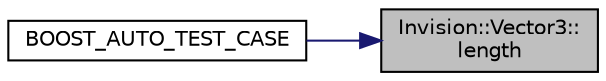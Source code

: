 digraph "Invision::Vector3::length"
{
 // LATEX_PDF_SIZE
  edge [fontname="Helvetica",fontsize="10",labelfontname="Helvetica",labelfontsize="10"];
  node [fontname="Helvetica",fontsize="10",shape=record];
  rankdir="RL";
  Node1 [label="Invision::Vector3::\llength",height=0.2,width=0.4,color="black", fillcolor="grey75", style="filled", fontcolor="black",tooltip="calculates the length of a vector"];
  Node1 -> Node2 [dir="back",color="midnightblue",fontsize="10",style="solid",fontname="Helvetica"];
  Node2 [label="BOOST_AUTO_TEST_CASE",height=0.2,width=0.4,color="black", fillcolor="white", style="filled",URL="$_vector3_unit_test_8cpp.html#a1c90062e618a907630948b6e512c4dbf",tooltip=" "];
}
